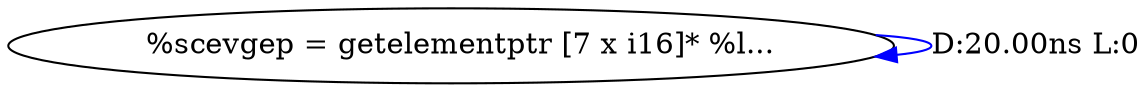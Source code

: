 digraph {
Node0x2bf51b0[label="  %scevgep = getelementptr [7 x i16]* %l..."];
Node0x2bf51b0 -> Node0x2bf51b0[label="D:20.00ns L:0",color=blue];
}
